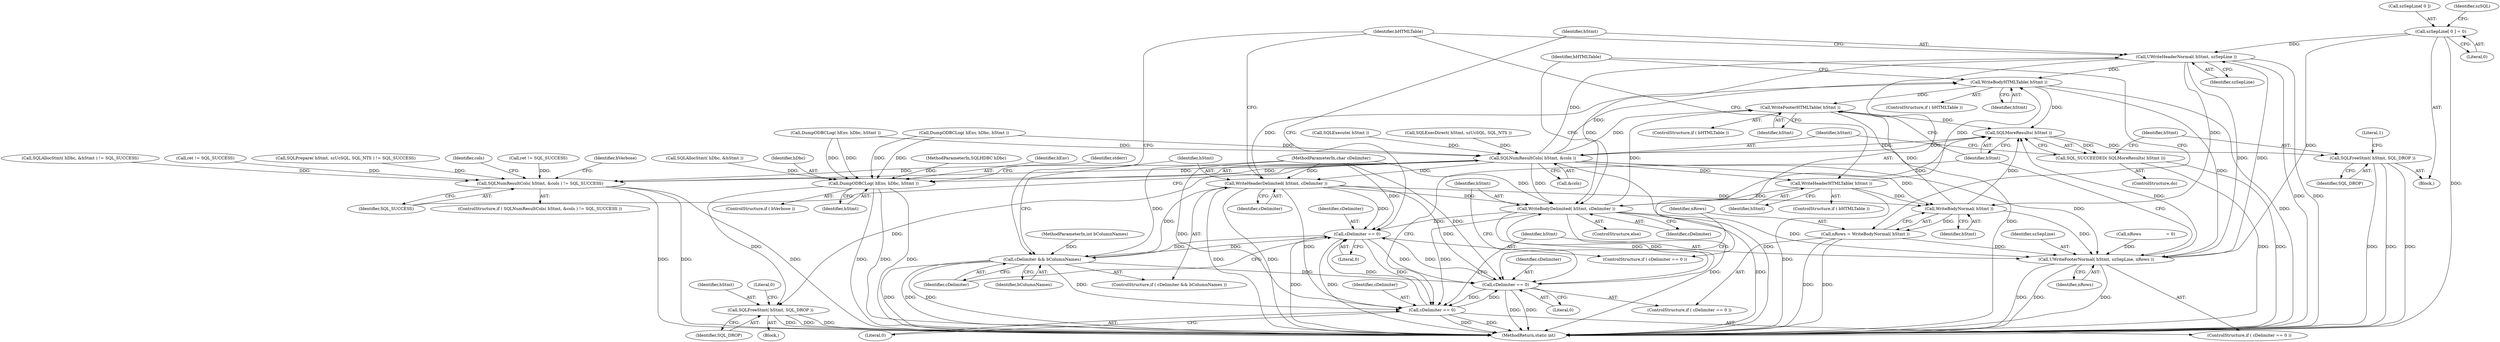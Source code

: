 digraph "0_unixODBC_45ef78e037f578b15fc58938a3a3251655e71d6f#diff-d52750c7ba4e594410438569d8e2963aL24_1@array" {
"1000122" [label="(Call,szSepLine[ 0 ] = 0)"];
"1000310" [label="(Call,UWriteHeaderNormal( hStmt, szSepLine ))"];
"1000323" [label="(Call,WriteBodyHTMLTable( hStmt ))"];
"1000340" [label="(Call,WriteFooterHTMLTable( hStmt ))"];
"1000352" [label="(Call,SQLMoreResults( hStmt ))"];
"1000276" [label="(Call,SQLNumResultCols( hStmt, &cols ))"];
"1000275" [label="(Call,SQLNumResultCols( hStmt, &cols ) != SQL_SUCCESS)"];
"1000284" [label="(Call,DumpODBCLog( hEnv, hDbc, hStmt ))"];
"1000291" [label="(Call,SQLFreeStmt( hStmt, SQL_DROP ))"];
"1000303" [label="(Call,WriteHeaderHTMLTable( hStmt ))"];
"1000332" [label="(Call,WriteBodyNormal( hStmt ))"];
"1000330" [label="(Call,nRows = WriteBodyNormal( hStmt ))"];
"1000347" [label="(Call,UWriteFooterNormal( hStmt, szSepLine, nRows ))"];
"1000335" [label="(Call,WriteBodyDelimited( hStmt, cDelimiter ))"];
"1000307" [label="(Call,cDelimiter == 0)"];
"1000315" [label="(Call,cDelimiter && bColumnNames)"];
"1000318" [label="(Call,WriteHeaderDelimited( hStmt, cDelimiter ))"];
"1000327" [label="(Call,cDelimiter == 0)"];
"1000344" [label="(Call,cDelimiter == 0)"];
"1000351" [label="(Call,SQL_SUCCEEDED( SQLMoreResults( hStmt )))"];
"1000354" [label="(Call,SQLFreeStmt( hStmt, SQL_DROP ))"];
"1000112" [label="(Block,)"];
"1000254" [label="(Call,ret != SQL_SUCCESS)"];
"1000355" [label="(Identifier,hStmt)"];
"1000321" [label="(ControlStructure,if ( bHTMLTable ))"];
"1000332" [label="(Call,WriteBodyNormal( hStmt ))"];
"1000284" [label="(Call,DumpODBCLog( hEnv, hDbc, hStmt ))"];
"1000347" [label="(Call,UWriteFooterNormal( hStmt, szSepLine, nRows ))"];
"1000322" [label="(Identifier,bHTMLTable)"];
"1000314" [label="(ControlStructure,if ( cDelimiter && bColumnNames ))"];
"1000348" [label="(Identifier,hStmt)"];
"1000344" [label="(Call,cDelimiter == 0)"];
"1000283" [label="(Identifier,bVerbose)"];
"1000331" [label="(Identifier,nRows)"];
"1000278" [label="(Call,&cols)"];
"1000289" [label="(Identifier,stderr)"];
"1000123" [label="(Call,szSepLine[ 0 ])"];
"1000132" [label="(Call,SQLAllocStmt( hDbc, &hStmt ))"];
"1000337" [label="(Identifier,cDelimiter)"];
"1000309" [label="(Literal,0)"];
"1000317" [label="(Identifier,bColumnNames)"];
"1000356" [label="(Identifier,SQL_DROP)"];
"1000333" [label="(Identifier,hStmt)"];
"1000319" [label="(Identifier,hStmt)"];
"1000316" [label="(Identifier,cDelimiter)"];
"1000311" [label="(Identifier,hStmt)"];
"1000343" [label="(ControlStructure,if ( cDelimiter == 0 ))"];
"1000292" [label="(Identifier,hStmt)"];
"1000275" [label="(Call,SQLNumResultCols( hStmt, &cols ) != SQL_SUCCESS)"];
"1000328" [label="(Identifier,cDelimiter)"];
"1000323" [label="(Call,WriteBodyHTMLTable( hStmt ))"];
"1000310" [label="(Call,UWriteHeaderNormal( hStmt, szSepLine ))"];
"1000280" [label="(Identifier,SQL_SUCCESS)"];
"1000245" [label="(Call,DumpODBCLog( hEnv, hDbc, hStmt ))"];
"1000227" [label="(Call,SQLExecute( hStmt ))"];
"1000329" [label="(Literal,0)"];
"1000303" [label="(Call,WriteHeaderHTMLTable( hStmt ))"];
"1000128" [label="(Identifier,szSQL)"];
"1000107" [label="(MethodParameterIn,SQLHDBC hDbc)"];
"1000335" [label="(Call,WriteBodyDelimited( hStmt, cDelimiter ))"];
"1000352" [label="(Call,SQLMoreResults( hStmt ))"];
"1000287" [label="(Identifier,hStmt)"];
"1000131" [label="(Call,SQLAllocStmt( hDbc, &hStmt ) != SQL_SUCCESS)"];
"1000334" [label="(ControlStructure,else)"];
"1000358" [label="(Literal,1)"];
"1000304" [label="(Identifier,hStmt)"];
"1000308" [label="(Identifier,cDelimiter)"];
"1000285" [label="(Identifier,hEnv)"];
"1000291" [label="(Call,SQLFreeStmt( hStmt, SQL_DROP ))"];
"1000277" [label="(Identifier,hStmt)"];
"1000301" [label="(ControlStructure,if ( bHTMLTable ))"];
"1000345" [label="(Identifier,cDelimiter)"];
"1000122" [label="(Call,szSepLine[ 0 ] = 0)"];
"1000183" [label="(Call,ret != SQL_SUCCESS)"];
"1000174" [label="(Call,DumpODBCLog( hEnv, hDbc, hStmt ))"];
"1000307" [label="(Call,cDelimiter == 0)"];
"1000318" [label="(Call,WriteHeaderDelimited( hStmt, cDelimiter ))"];
"1000126" [label="(Literal,0)"];
"1000324" [label="(Identifier,hStmt)"];
"1000154" [label="(Call,SQLExecDirect( hStmt, szUcSQL, SQL_NTS ))"];
"1000109" [label="(MethodParameterIn,char cDelimiter)"];
"1000315" [label="(Call,cDelimiter && bColumnNames)"];
"1000110" [label="(MethodParameterIn,int bColumnNames)"];
"1000306" [label="(ControlStructure,if ( cDelimiter == 0 ))"];
"1000330" [label="(Call,nRows = WriteBodyNormal( hStmt ))"];
"1000326" [label="(ControlStructure,if ( cDelimiter == 0 ))"];
"1000339" [label="(Identifier,bHTMLTable)"];
"1000351" [label="(Call,SQL_SUCCEEDED( SQLMoreResults( hStmt )))"];
"1000295" [label="(Literal,0)"];
"1000341" [label="(Identifier,hStmt)"];
"1000204" [label="(Call,SQLPrepare( hStmt, szUcSQL, SQL_NTS ) != SQL_SUCCESS)"];
"1000350" [label="(Identifier,nRows)"];
"1000298" [label="(Identifier,cols)"];
"1000272" [label="(ControlStructure,do)"];
"1000349" [label="(Identifier,szSepLine)"];
"1000346" [label="(Literal,0)"];
"1000281" [label="(Block,)"];
"1000276" [label="(Call,SQLNumResultCols( hStmt, &cols ))"];
"1000274" [label="(ControlStructure,if ( SQLNumResultCols( hStmt, &cols ) != SQL_SUCCESS ))"];
"1000293" [label="(Identifier,SQL_DROP)"];
"1000327" [label="(Call,cDelimiter == 0)"];
"1000336" [label="(Identifier,hStmt)"];
"1000286" [label="(Identifier,hDbc)"];
"1000354" [label="(Call,SQLFreeStmt( hStmt, SQL_DROP ))"];
"1000338" [label="(ControlStructure,if ( bHTMLTable ))"];
"1000312" [label="(Identifier,szSepLine)"];
"1000340" [label="(Call,WriteFooterHTMLTable( hStmt ))"];
"1000282" [label="(ControlStructure,if ( bVerbose ))"];
"1000359" [label="(MethodReturn,static int)"];
"1000353" [label="(Identifier,hStmt)"];
"1000320" [label="(Identifier,cDelimiter)"];
"1000119" [label="(Call,nRows                   = 0)"];
"1000122" -> "1000112"  [label="AST: "];
"1000122" -> "1000126"  [label="CFG: "];
"1000123" -> "1000122"  [label="AST: "];
"1000126" -> "1000122"  [label="AST: "];
"1000128" -> "1000122"  [label="CFG: "];
"1000122" -> "1000359"  [label="DDG: "];
"1000122" -> "1000310"  [label="DDG: "];
"1000122" -> "1000347"  [label="DDG: "];
"1000310" -> "1000306"  [label="AST: "];
"1000310" -> "1000312"  [label="CFG: "];
"1000311" -> "1000310"  [label="AST: "];
"1000312" -> "1000310"  [label="AST: "];
"1000322" -> "1000310"  [label="CFG: "];
"1000310" -> "1000359"  [label="DDG: "];
"1000310" -> "1000359"  [label="DDG: "];
"1000276" -> "1000310"  [label="DDG: "];
"1000347" -> "1000310"  [label="DDG: "];
"1000310" -> "1000323"  [label="DDG: "];
"1000310" -> "1000332"  [label="DDG: "];
"1000310" -> "1000335"  [label="DDG: "];
"1000310" -> "1000347"  [label="DDG: "];
"1000323" -> "1000321"  [label="AST: "];
"1000323" -> "1000324"  [label="CFG: "];
"1000324" -> "1000323"  [label="AST: "];
"1000339" -> "1000323"  [label="CFG: "];
"1000323" -> "1000359"  [label="DDG: "];
"1000303" -> "1000323"  [label="DDG: "];
"1000276" -> "1000323"  [label="DDG: "];
"1000318" -> "1000323"  [label="DDG: "];
"1000323" -> "1000340"  [label="DDG: "];
"1000323" -> "1000347"  [label="DDG: "];
"1000323" -> "1000352"  [label="DDG: "];
"1000340" -> "1000338"  [label="AST: "];
"1000340" -> "1000341"  [label="CFG: "];
"1000341" -> "1000340"  [label="AST: "];
"1000353" -> "1000340"  [label="CFG: "];
"1000340" -> "1000359"  [label="DDG: "];
"1000276" -> "1000340"  [label="DDG: "];
"1000335" -> "1000340"  [label="DDG: "];
"1000332" -> "1000340"  [label="DDG: "];
"1000340" -> "1000352"  [label="DDG: "];
"1000352" -> "1000351"  [label="AST: "];
"1000352" -> "1000353"  [label="CFG: "];
"1000353" -> "1000352"  [label="AST: "];
"1000351" -> "1000352"  [label="CFG: "];
"1000352" -> "1000276"  [label="DDG: "];
"1000352" -> "1000351"  [label="DDG: "];
"1000347" -> "1000352"  [label="DDG: "];
"1000276" -> "1000352"  [label="DDG: "];
"1000335" -> "1000352"  [label="DDG: "];
"1000332" -> "1000352"  [label="DDG: "];
"1000352" -> "1000354"  [label="DDG: "];
"1000276" -> "1000275"  [label="AST: "];
"1000276" -> "1000278"  [label="CFG: "];
"1000277" -> "1000276"  [label="AST: "];
"1000278" -> "1000276"  [label="AST: "];
"1000280" -> "1000276"  [label="CFG: "];
"1000276" -> "1000359"  [label="DDG: "];
"1000276" -> "1000275"  [label="DDG: "];
"1000276" -> "1000275"  [label="DDG: "];
"1000245" -> "1000276"  [label="DDG: "];
"1000227" -> "1000276"  [label="DDG: "];
"1000154" -> "1000276"  [label="DDG: "];
"1000174" -> "1000276"  [label="DDG: "];
"1000276" -> "1000284"  [label="DDG: "];
"1000276" -> "1000291"  [label="DDG: "];
"1000276" -> "1000303"  [label="DDG: "];
"1000276" -> "1000318"  [label="DDG: "];
"1000276" -> "1000332"  [label="DDG: "];
"1000276" -> "1000335"  [label="DDG: "];
"1000276" -> "1000347"  [label="DDG: "];
"1000275" -> "1000274"  [label="AST: "];
"1000275" -> "1000280"  [label="CFG: "];
"1000280" -> "1000275"  [label="AST: "];
"1000283" -> "1000275"  [label="CFG: "];
"1000298" -> "1000275"  [label="CFG: "];
"1000275" -> "1000359"  [label="DDG: "];
"1000275" -> "1000359"  [label="DDG: "];
"1000275" -> "1000359"  [label="DDG: "];
"1000204" -> "1000275"  [label="DDG: "];
"1000183" -> "1000275"  [label="DDG: "];
"1000131" -> "1000275"  [label="DDG: "];
"1000254" -> "1000275"  [label="DDG: "];
"1000284" -> "1000282"  [label="AST: "];
"1000284" -> "1000287"  [label="CFG: "];
"1000285" -> "1000284"  [label="AST: "];
"1000286" -> "1000284"  [label="AST: "];
"1000287" -> "1000284"  [label="AST: "];
"1000289" -> "1000284"  [label="CFG: "];
"1000284" -> "1000359"  [label="DDG: "];
"1000284" -> "1000359"  [label="DDG: "];
"1000284" -> "1000359"  [label="DDG: "];
"1000245" -> "1000284"  [label="DDG: "];
"1000245" -> "1000284"  [label="DDG: "];
"1000174" -> "1000284"  [label="DDG: "];
"1000174" -> "1000284"  [label="DDG: "];
"1000132" -> "1000284"  [label="DDG: "];
"1000107" -> "1000284"  [label="DDG: "];
"1000284" -> "1000291"  [label="DDG: "];
"1000291" -> "1000281"  [label="AST: "];
"1000291" -> "1000293"  [label="CFG: "];
"1000292" -> "1000291"  [label="AST: "];
"1000293" -> "1000291"  [label="AST: "];
"1000295" -> "1000291"  [label="CFG: "];
"1000291" -> "1000359"  [label="DDG: "];
"1000291" -> "1000359"  [label="DDG: "];
"1000291" -> "1000359"  [label="DDG: "];
"1000303" -> "1000301"  [label="AST: "];
"1000303" -> "1000304"  [label="CFG: "];
"1000304" -> "1000303"  [label="AST: "];
"1000322" -> "1000303"  [label="CFG: "];
"1000303" -> "1000359"  [label="DDG: "];
"1000303" -> "1000332"  [label="DDG: "];
"1000303" -> "1000335"  [label="DDG: "];
"1000332" -> "1000330"  [label="AST: "];
"1000332" -> "1000333"  [label="CFG: "];
"1000333" -> "1000332"  [label="AST: "];
"1000330" -> "1000332"  [label="CFG: "];
"1000332" -> "1000330"  [label="DDG: "];
"1000318" -> "1000332"  [label="DDG: "];
"1000332" -> "1000347"  [label="DDG: "];
"1000330" -> "1000326"  [label="AST: "];
"1000331" -> "1000330"  [label="AST: "];
"1000339" -> "1000330"  [label="CFG: "];
"1000330" -> "1000359"  [label="DDG: "];
"1000330" -> "1000359"  [label="DDG: "];
"1000330" -> "1000347"  [label="DDG: "];
"1000347" -> "1000343"  [label="AST: "];
"1000347" -> "1000350"  [label="CFG: "];
"1000348" -> "1000347"  [label="AST: "];
"1000349" -> "1000347"  [label="AST: "];
"1000350" -> "1000347"  [label="AST: "];
"1000353" -> "1000347"  [label="CFG: "];
"1000347" -> "1000359"  [label="DDG: "];
"1000347" -> "1000359"  [label="DDG: "];
"1000347" -> "1000359"  [label="DDG: "];
"1000335" -> "1000347"  [label="DDG: "];
"1000119" -> "1000347"  [label="DDG: "];
"1000335" -> "1000334"  [label="AST: "];
"1000335" -> "1000337"  [label="CFG: "];
"1000336" -> "1000335"  [label="AST: "];
"1000337" -> "1000335"  [label="AST: "];
"1000339" -> "1000335"  [label="CFG: "];
"1000335" -> "1000359"  [label="DDG: "];
"1000335" -> "1000359"  [label="DDG: "];
"1000335" -> "1000307"  [label="DDG: "];
"1000335" -> "1000327"  [label="DDG: "];
"1000318" -> "1000335"  [label="DDG: "];
"1000327" -> "1000335"  [label="DDG: "];
"1000109" -> "1000335"  [label="DDG: "];
"1000335" -> "1000344"  [label="DDG: "];
"1000307" -> "1000306"  [label="AST: "];
"1000307" -> "1000309"  [label="CFG: "];
"1000308" -> "1000307"  [label="AST: "];
"1000309" -> "1000307"  [label="AST: "];
"1000311" -> "1000307"  [label="CFG: "];
"1000316" -> "1000307"  [label="CFG: "];
"1000307" -> "1000359"  [label="DDG: "];
"1000307" -> "1000359"  [label="DDG: "];
"1000315" -> "1000307"  [label="DDG: "];
"1000327" -> "1000307"  [label="DDG: "];
"1000318" -> "1000307"  [label="DDG: "];
"1000344" -> "1000307"  [label="DDG: "];
"1000109" -> "1000307"  [label="DDG: "];
"1000307" -> "1000315"  [label="DDG: "];
"1000307" -> "1000327"  [label="DDG: "];
"1000307" -> "1000344"  [label="DDG: "];
"1000315" -> "1000314"  [label="AST: "];
"1000315" -> "1000316"  [label="CFG: "];
"1000315" -> "1000317"  [label="CFG: "];
"1000316" -> "1000315"  [label="AST: "];
"1000317" -> "1000315"  [label="AST: "];
"1000319" -> "1000315"  [label="CFG: "];
"1000322" -> "1000315"  [label="CFG: "];
"1000315" -> "1000359"  [label="DDG: "];
"1000315" -> "1000359"  [label="DDG: "];
"1000315" -> "1000359"  [label="DDG: "];
"1000109" -> "1000315"  [label="DDG: "];
"1000110" -> "1000315"  [label="DDG: "];
"1000315" -> "1000318"  [label="DDG: "];
"1000315" -> "1000327"  [label="DDG: "];
"1000315" -> "1000344"  [label="DDG: "];
"1000318" -> "1000314"  [label="AST: "];
"1000318" -> "1000320"  [label="CFG: "];
"1000319" -> "1000318"  [label="AST: "];
"1000320" -> "1000318"  [label="AST: "];
"1000322" -> "1000318"  [label="CFG: "];
"1000318" -> "1000359"  [label="DDG: "];
"1000318" -> "1000359"  [label="DDG: "];
"1000109" -> "1000318"  [label="DDG: "];
"1000318" -> "1000327"  [label="DDG: "];
"1000318" -> "1000344"  [label="DDG: "];
"1000327" -> "1000326"  [label="AST: "];
"1000327" -> "1000329"  [label="CFG: "];
"1000328" -> "1000327"  [label="AST: "];
"1000329" -> "1000327"  [label="AST: "];
"1000331" -> "1000327"  [label="CFG: "];
"1000336" -> "1000327"  [label="CFG: "];
"1000327" -> "1000359"  [label="DDG: "];
"1000327" -> "1000359"  [label="DDG: "];
"1000344" -> "1000327"  [label="DDG: "];
"1000109" -> "1000327"  [label="DDG: "];
"1000327" -> "1000344"  [label="DDG: "];
"1000344" -> "1000343"  [label="AST: "];
"1000344" -> "1000346"  [label="CFG: "];
"1000345" -> "1000344"  [label="AST: "];
"1000346" -> "1000344"  [label="AST: "];
"1000353" -> "1000344"  [label="CFG: "];
"1000348" -> "1000344"  [label="CFG: "];
"1000344" -> "1000359"  [label="DDG: "];
"1000344" -> "1000359"  [label="DDG: "];
"1000109" -> "1000344"  [label="DDG: "];
"1000351" -> "1000272"  [label="AST: "];
"1000277" -> "1000351"  [label="CFG: "];
"1000355" -> "1000351"  [label="CFG: "];
"1000351" -> "1000359"  [label="DDG: "];
"1000351" -> "1000359"  [label="DDG: "];
"1000354" -> "1000112"  [label="AST: "];
"1000354" -> "1000356"  [label="CFG: "];
"1000355" -> "1000354"  [label="AST: "];
"1000356" -> "1000354"  [label="AST: "];
"1000358" -> "1000354"  [label="CFG: "];
"1000354" -> "1000359"  [label="DDG: "];
"1000354" -> "1000359"  [label="DDG: "];
"1000354" -> "1000359"  [label="DDG: "];
}
